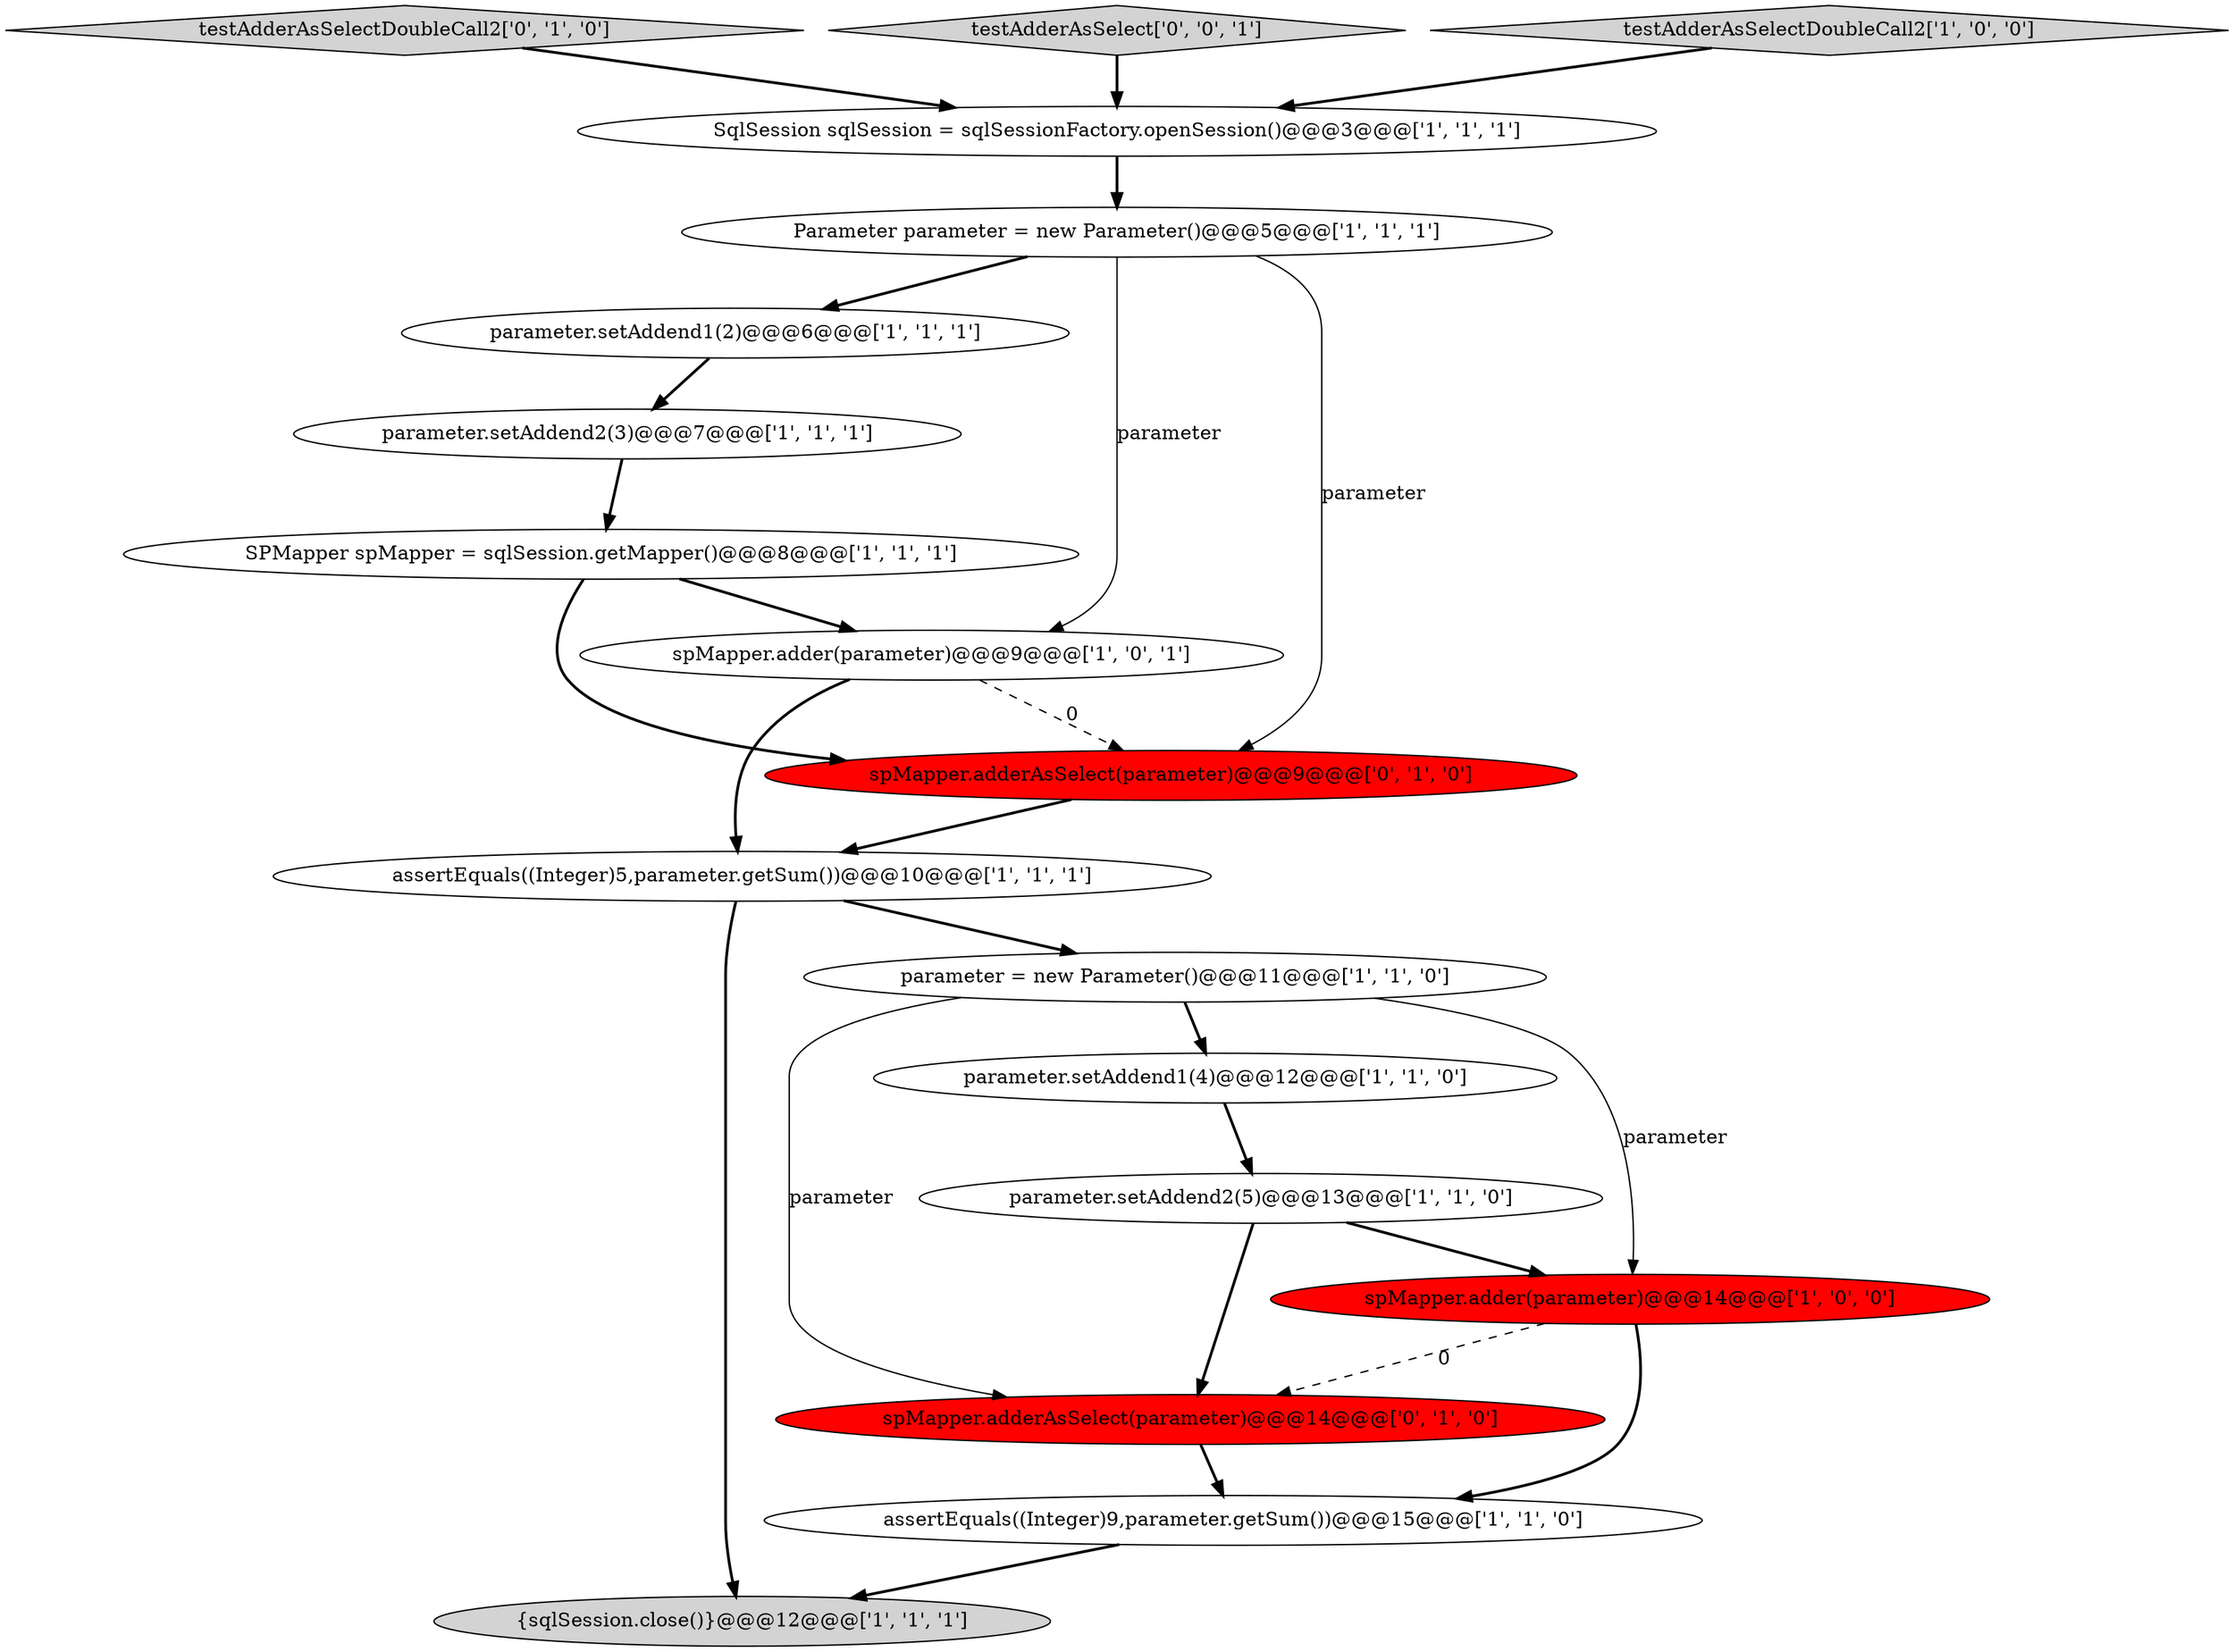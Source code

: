 digraph {
16 [style = filled, label = "testAdderAsSelectDoubleCall2['0', '1', '0']", fillcolor = lightgray, shape = diamond image = "AAA0AAABBB2BBB"];
15 [style = filled, label = "spMapper.adderAsSelect(parameter)@@@9@@@['0', '1', '0']", fillcolor = red, shape = ellipse image = "AAA1AAABBB2BBB"];
17 [style = filled, label = "testAdderAsSelect['0', '0', '1']", fillcolor = lightgray, shape = diamond image = "AAA0AAABBB3BBB"];
0 [style = filled, label = "parameter.setAddend1(4)@@@12@@@['1', '1', '0']", fillcolor = white, shape = ellipse image = "AAA0AAABBB1BBB"];
13 [style = filled, label = "SPMapper spMapper = sqlSession.getMapper()@@@8@@@['1', '1', '1']", fillcolor = white, shape = ellipse image = "AAA0AAABBB1BBB"];
8 [style = filled, label = "parameter.setAddend2(3)@@@7@@@['1', '1', '1']", fillcolor = white, shape = ellipse image = "AAA0AAABBB1BBB"];
11 [style = filled, label = "spMapper.adder(parameter)@@@14@@@['1', '0', '0']", fillcolor = red, shape = ellipse image = "AAA1AAABBB1BBB"];
4 [style = filled, label = "testAdderAsSelectDoubleCall2['1', '0', '0']", fillcolor = lightgray, shape = diamond image = "AAA0AAABBB1BBB"];
1 [style = filled, label = "{sqlSession.close()}@@@12@@@['1', '1', '1']", fillcolor = lightgray, shape = ellipse image = "AAA0AAABBB1BBB"];
2 [style = filled, label = "assertEquals((Integer)5,parameter.getSum())@@@10@@@['1', '1', '1']", fillcolor = white, shape = ellipse image = "AAA0AAABBB1BBB"];
12 [style = filled, label = "parameter = new Parameter()@@@11@@@['1', '1', '0']", fillcolor = white, shape = ellipse image = "AAA0AAABBB1BBB"];
3 [style = filled, label = "Parameter parameter = new Parameter()@@@5@@@['1', '1', '1']", fillcolor = white, shape = ellipse image = "AAA0AAABBB1BBB"];
10 [style = filled, label = "parameter.setAddend2(5)@@@13@@@['1', '1', '0']", fillcolor = white, shape = ellipse image = "AAA0AAABBB1BBB"];
14 [style = filled, label = "spMapper.adderAsSelect(parameter)@@@14@@@['0', '1', '0']", fillcolor = red, shape = ellipse image = "AAA1AAABBB2BBB"];
7 [style = filled, label = "SqlSession sqlSession = sqlSessionFactory.openSession()@@@3@@@['1', '1', '1']", fillcolor = white, shape = ellipse image = "AAA0AAABBB1BBB"];
9 [style = filled, label = "spMapper.adder(parameter)@@@9@@@['1', '0', '1']", fillcolor = white, shape = ellipse image = "AAA0AAABBB1BBB"];
5 [style = filled, label = "assertEquals((Integer)9,parameter.getSum())@@@15@@@['1', '1', '0']", fillcolor = white, shape = ellipse image = "AAA0AAABBB1BBB"];
6 [style = filled, label = "parameter.setAddend1(2)@@@6@@@['1', '1', '1']", fillcolor = white, shape = ellipse image = "AAA0AAABBB1BBB"];
15->2 [style = bold, label=""];
10->14 [style = bold, label=""];
9->2 [style = bold, label=""];
2->1 [style = bold, label=""];
12->14 [style = solid, label="parameter"];
3->9 [style = solid, label="parameter"];
16->7 [style = bold, label=""];
3->6 [style = bold, label=""];
12->0 [style = bold, label=""];
4->7 [style = bold, label=""];
7->3 [style = bold, label=""];
2->12 [style = bold, label=""];
17->7 [style = bold, label=""];
5->1 [style = bold, label=""];
11->5 [style = bold, label=""];
0->10 [style = bold, label=""];
12->11 [style = solid, label="parameter"];
3->15 [style = solid, label="parameter"];
11->14 [style = dashed, label="0"];
6->8 [style = bold, label=""];
13->9 [style = bold, label=""];
13->15 [style = bold, label=""];
8->13 [style = bold, label=""];
9->15 [style = dashed, label="0"];
14->5 [style = bold, label=""];
10->11 [style = bold, label=""];
}

